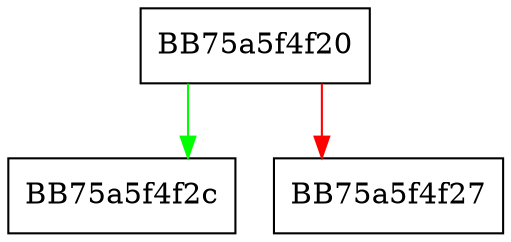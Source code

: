 digraph GetLastAccessType {
  node [shape="box"];
  graph [splines=ortho];
  BB75a5f4f20 -> BB75a5f4f2c [color="green"];
  BB75a5f4f20 -> BB75a5f4f27 [color="red"];
}
